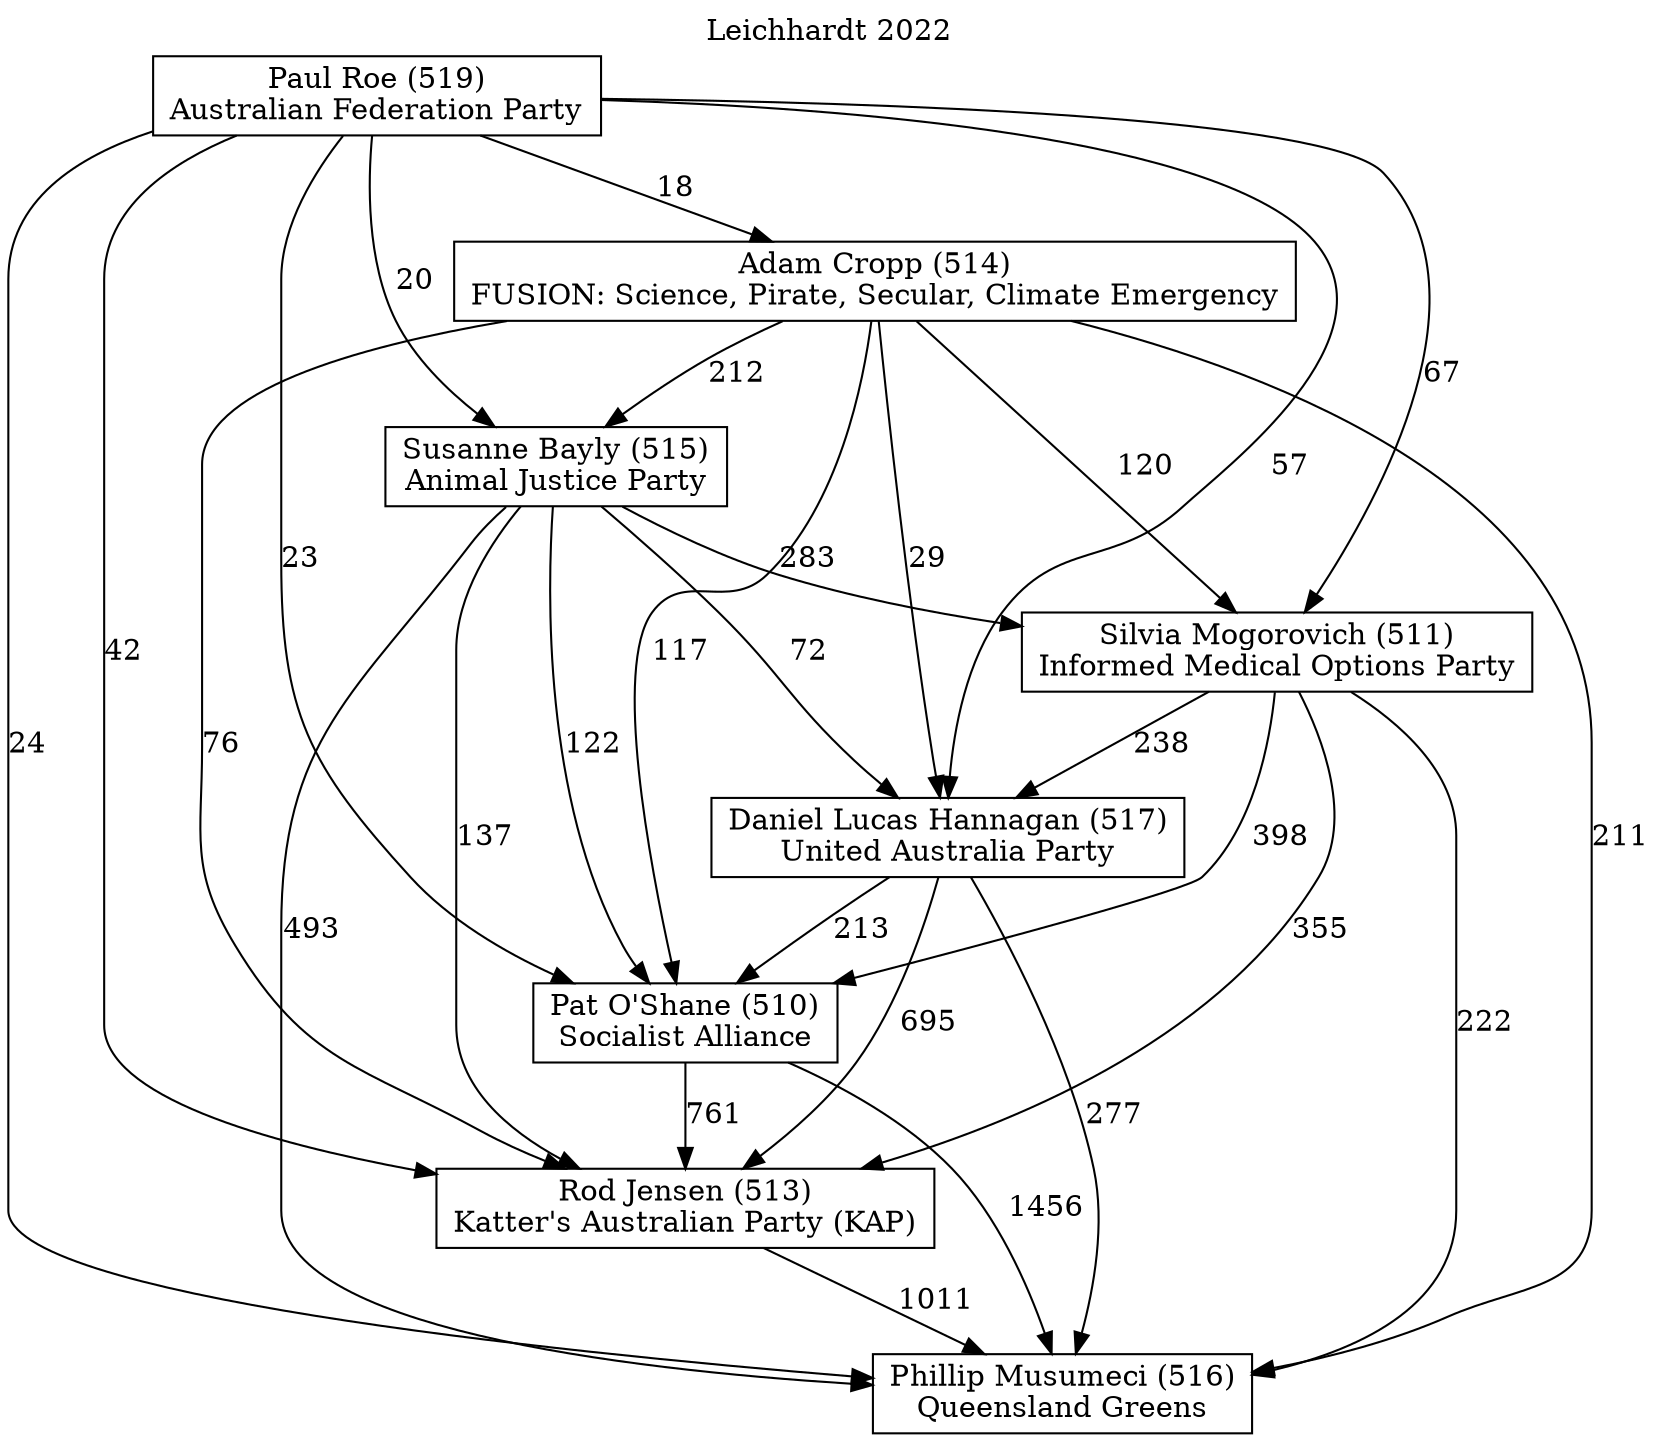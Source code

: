 // House preference flow
digraph "Phillip Musumeci (516)_Leichhardt_2022" {
	graph [label="Leichhardt 2022" labelloc=t mclimit=10]
	node [shape=box]
	"Pat O'Shane (510)" [label="Pat O'Shane (510)
Socialist Alliance"]
	"Phillip Musumeci (516)" [label="Phillip Musumeci (516)
Queensland Greens"]
	"Susanne Bayly (515)" [label="Susanne Bayly (515)
Animal Justice Party"]
	"Paul Roe (519)" [label="Paul Roe (519)
Australian Federation Party"]
	"Adam Cropp (514)" [label="Adam Cropp (514)
FUSION: Science, Pirate, Secular, Climate Emergency"]
	"Rod Jensen (513)" [label="Rod Jensen (513)
Katter's Australian Party (KAP)"]
	"Silvia Mogorovich (511)" [label="Silvia Mogorovich (511)
Informed Medical Options Party"]
	"Daniel Lucas Hannagan (517)" [label="Daniel Lucas Hannagan (517)
United Australia Party"]
	"Paul Roe (519)" -> "Phillip Musumeci (516)" [label=24]
	"Susanne Bayly (515)" -> "Phillip Musumeci (516)" [label=493]
	"Susanne Bayly (515)" -> "Pat O'Shane (510)" [label=122]
	"Daniel Lucas Hannagan (517)" -> "Rod Jensen (513)" [label=695]
	"Daniel Lucas Hannagan (517)" -> "Phillip Musumeci (516)" [label=277]
	"Adam Cropp (514)" -> "Silvia Mogorovich (511)" [label=120]
	"Pat O'Shane (510)" -> "Rod Jensen (513)" [label=761]
	"Susanne Bayly (515)" -> "Rod Jensen (513)" [label=137]
	"Silvia Mogorovich (511)" -> "Daniel Lucas Hannagan (517)" [label=238]
	"Adam Cropp (514)" -> "Susanne Bayly (515)" [label=212]
	"Paul Roe (519)" -> "Pat O'Shane (510)" [label=23]
	"Adam Cropp (514)" -> "Pat O'Shane (510)" [label=117]
	"Silvia Mogorovich (511)" -> "Rod Jensen (513)" [label=355]
	"Rod Jensen (513)" -> "Phillip Musumeci (516)" [label=1011]
	"Daniel Lucas Hannagan (517)" -> "Pat O'Shane (510)" [label=213]
	"Paul Roe (519)" -> "Adam Cropp (514)" [label=18]
	"Paul Roe (519)" -> "Daniel Lucas Hannagan (517)" [label=57]
	"Paul Roe (519)" -> "Silvia Mogorovich (511)" [label=67]
	"Adam Cropp (514)" -> "Daniel Lucas Hannagan (517)" [label=29]
	"Adam Cropp (514)" -> "Rod Jensen (513)" [label=76]
	"Paul Roe (519)" -> "Susanne Bayly (515)" [label=20]
	"Silvia Mogorovich (511)" -> "Pat O'Shane (510)" [label=398]
	"Susanne Bayly (515)" -> "Silvia Mogorovich (511)" [label=283]
	"Silvia Mogorovich (511)" -> "Phillip Musumeci (516)" [label=222]
	"Pat O'Shane (510)" -> "Phillip Musumeci (516)" [label=1456]
	"Adam Cropp (514)" -> "Phillip Musumeci (516)" [label=211]
	"Susanne Bayly (515)" -> "Daniel Lucas Hannagan (517)" [label=72]
	"Paul Roe (519)" -> "Rod Jensen (513)" [label=42]
}
